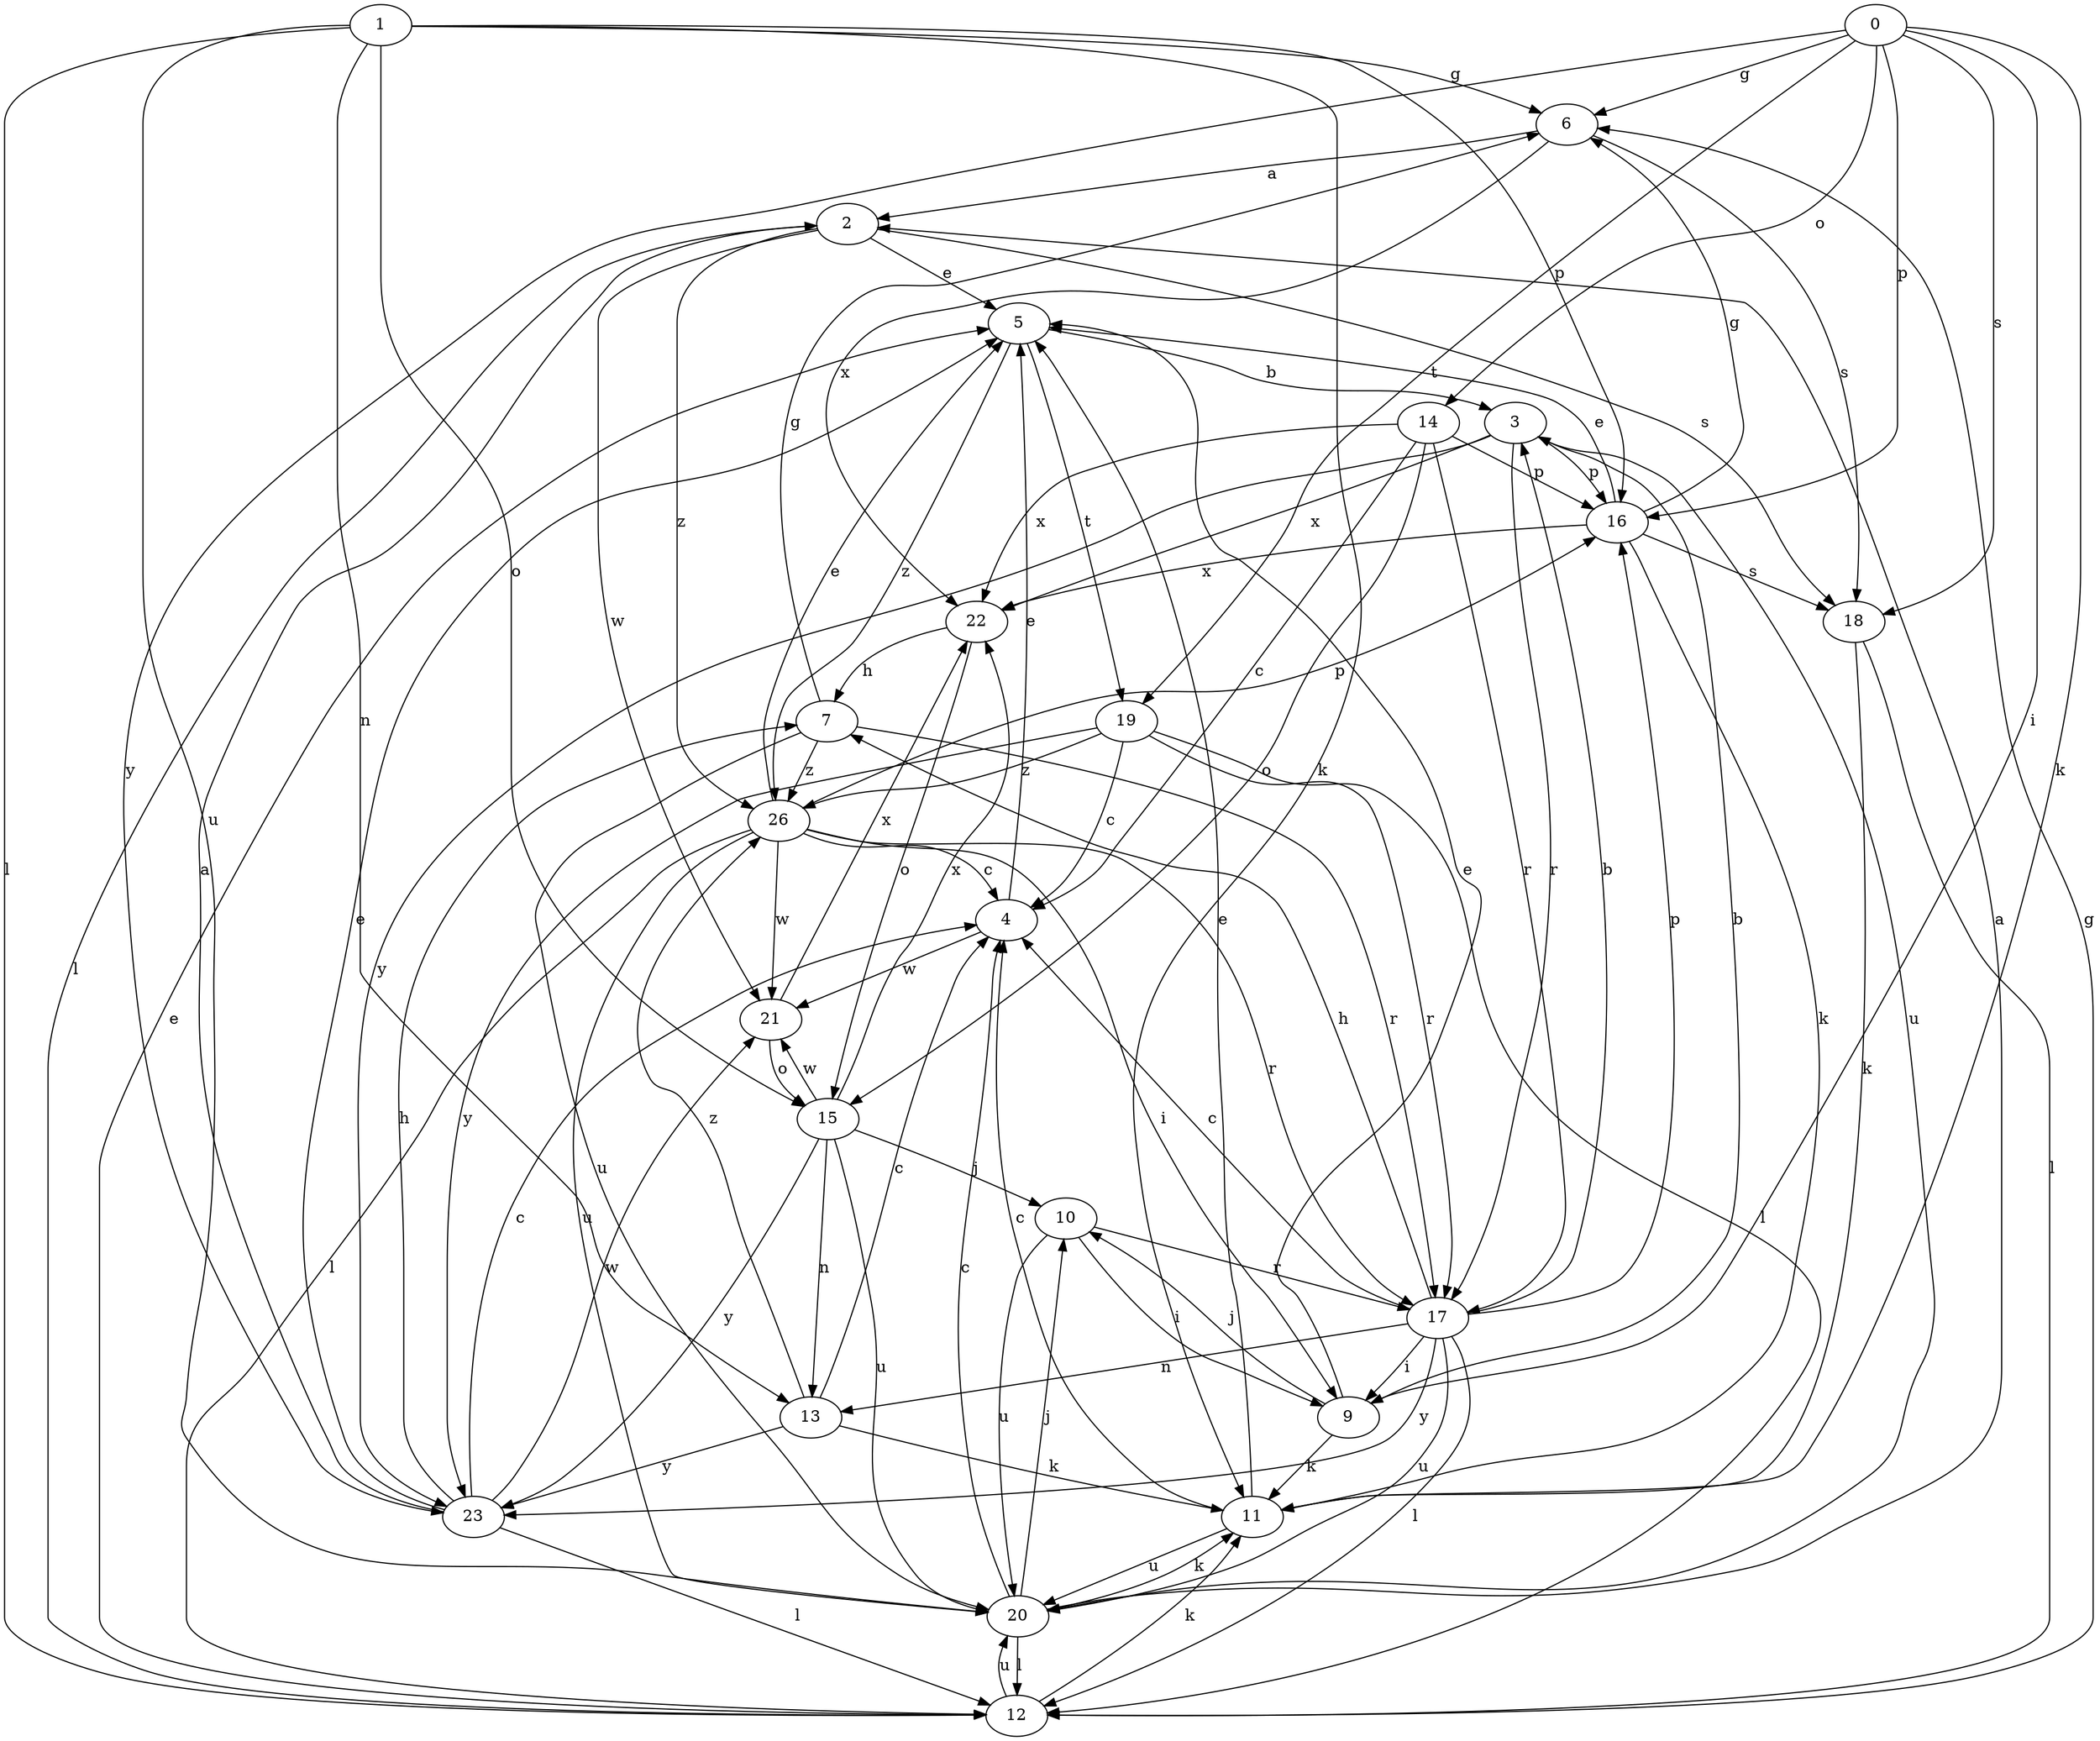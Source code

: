 strict digraph  {
1;
2;
3;
4;
5;
6;
7;
9;
10;
11;
12;
0;
13;
14;
15;
16;
17;
18;
19;
20;
21;
22;
23;
26;
1 -> 6  [label=g];
1 -> 11  [label=k];
1 -> 12  [label=l];
1 -> 13  [label=n];
1 -> 15  [label=o];
1 -> 16  [label=p];
1 -> 20  [label=u];
2 -> 5  [label=e];
2 -> 12  [label=l];
2 -> 18  [label=s];
2 -> 21  [label=w];
2 -> 26  [label=z];
3 -> 16  [label=p];
3 -> 17  [label=r];
3 -> 20  [label=u];
3 -> 22  [label=x];
3 -> 23  [label=y];
4 -> 5  [label=e];
4 -> 21  [label=w];
5 -> 3  [label=b];
5 -> 19  [label=t];
5 -> 26  [label=z];
6 -> 2  [label=a];
6 -> 18  [label=s];
6 -> 22  [label=x];
7 -> 6  [label=g];
7 -> 17  [label=r];
7 -> 20  [label=u];
7 -> 26  [label=z];
9 -> 3  [label=b];
9 -> 5  [label=e];
9 -> 10  [label=j];
9 -> 11  [label=k];
10 -> 9  [label=i];
10 -> 17  [label=r];
10 -> 20  [label=u];
11 -> 4  [label=c];
11 -> 5  [label=e];
11 -> 20  [label=u];
12 -> 5  [label=e];
12 -> 6  [label=g];
12 -> 11  [label=k];
12 -> 20  [label=u];
0 -> 6  [label=g];
0 -> 9  [label=i];
0 -> 11  [label=k];
0 -> 14  [label=o];
0 -> 16  [label=p];
0 -> 18  [label=s];
0 -> 19  [label=t];
0 -> 23  [label=y];
13 -> 4  [label=c];
13 -> 11  [label=k];
13 -> 23  [label=y];
13 -> 26  [label=z];
14 -> 4  [label=c];
14 -> 15  [label=o];
14 -> 16  [label=p];
14 -> 17  [label=r];
14 -> 22  [label=x];
15 -> 10  [label=j];
15 -> 13  [label=n];
15 -> 20  [label=u];
15 -> 21  [label=w];
15 -> 22  [label=x];
15 -> 23  [label=y];
16 -> 5  [label=e];
16 -> 6  [label=g];
16 -> 11  [label=k];
16 -> 18  [label=s];
16 -> 22  [label=x];
17 -> 3  [label=b];
17 -> 4  [label=c];
17 -> 7  [label=h];
17 -> 9  [label=i];
17 -> 12  [label=l];
17 -> 13  [label=n];
17 -> 16  [label=p];
17 -> 20  [label=u];
17 -> 23  [label=y];
18 -> 11  [label=k];
18 -> 12  [label=l];
19 -> 4  [label=c];
19 -> 12  [label=l];
19 -> 17  [label=r];
19 -> 23  [label=y];
19 -> 26  [label=z];
20 -> 2  [label=a];
20 -> 4  [label=c];
20 -> 10  [label=j];
20 -> 11  [label=k];
20 -> 12  [label=l];
21 -> 15  [label=o];
21 -> 22  [label=x];
22 -> 7  [label=h];
22 -> 15  [label=o];
23 -> 2  [label=a];
23 -> 4  [label=c];
23 -> 5  [label=e];
23 -> 7  [label=h];
23 -> 12  [label=l];
23 -> 21  [label=w];
26 -> 4  [label=c];
26 -> 5  [label=e];
26 -> 9  [label=i];
26 -> 12  [label=l];
26 -> 16  [label=p];
26 -> 17  [label=r];
26 -> 20  [label=u];
26 -> 21  [label=w];
}
